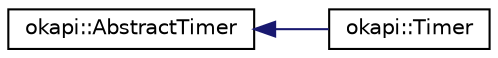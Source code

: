 digraph "Graphical Class Hierarchy"
{
 // LATEX_PDF_SIZE
  edge [fontname="Helvetica",fontsize="10",labelfontname="Helvetica",labelfontsize="10"];
  node [fontname="Helvetica",fontsize="10",shape=record];
  rankdir="LR";
  Node0 [label="okapi::AbstractTimer",height=0.2,width=0.4,color="black", fillcolor="white", style="filled",URL="$classokapi_1_1AbstractTimer.html",tooltip=" "];
  Node0 -> Node1 [dir="back",color="midnightblue",fontsize="10",style="solid",fontname="Helvetica"];
  Node1 [label="okapi::Timer",height=0.2,width=0.4,color="black", fillcolor="white", style="filled",URL="$classokapi_1_1Timer.html",tooltip=" "];
}
